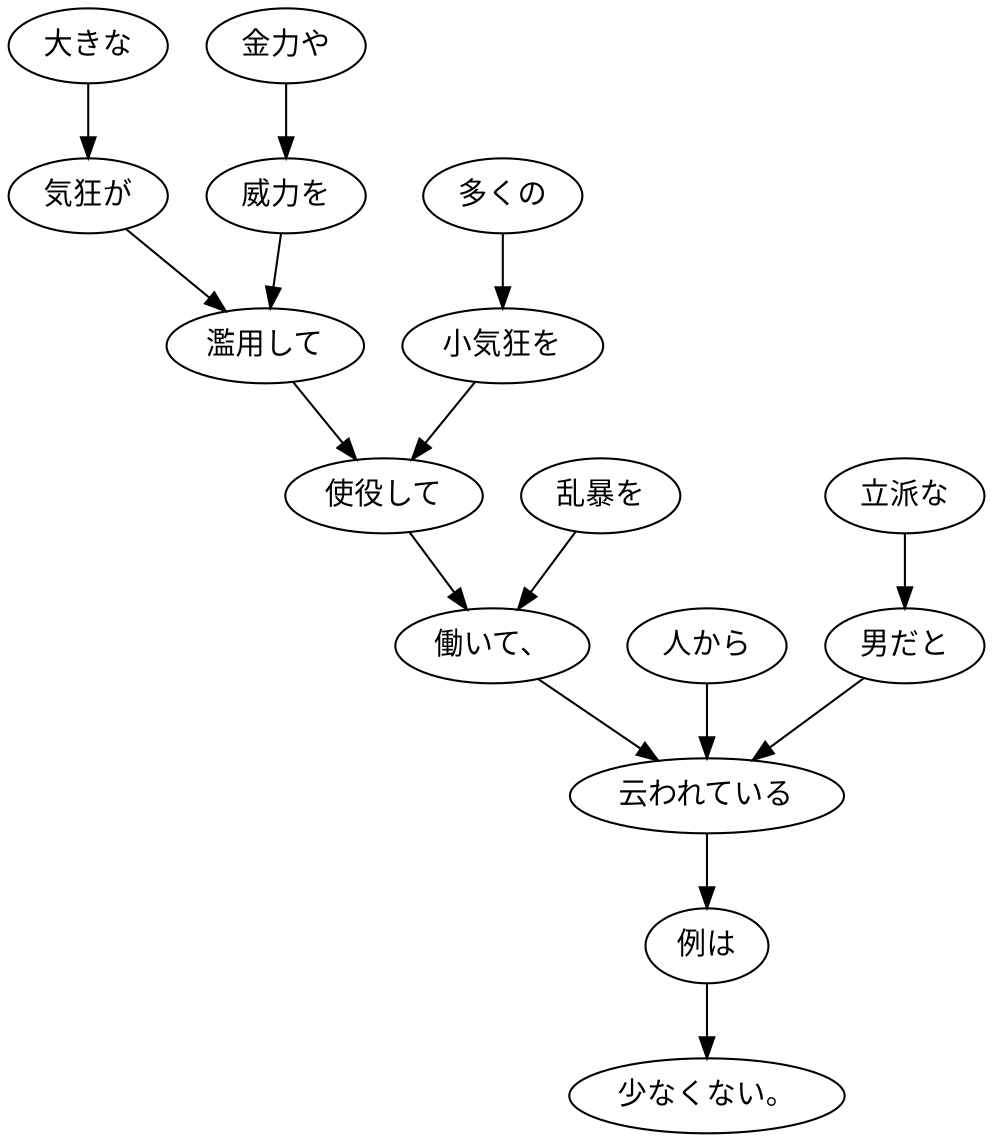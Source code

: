 digraph graph6371 {
	node0 [label="大きな"];
	node1 [label="気狂が"];
	node2 [label="金力や"];
	node3 [label="威力を"];
	node4 [label="濫用して"];
	node5 [label="多くの"];
	node6 [label="小気狂を"];
	node7 [label="使役して"];
	node8 [label="乱暴を"];
	node9 [label="働いて、"];
	node10 [label="人から"];
	node11 [label="立派な"];
	node12 [label="男だと"];
	node13 [label="云われている"];
	node14 [label="例は"];
	node15 [label="少なくない。"];
	node0 -> node1;
	node1 -> node4;
	node2 -> node3;
	node3 -> node4;
	node4 -> node7;
	node5 -> node6;
	node6 -> node7;
	node7 -> node9;
	node8 -> node9;
	node9 -> node13;
	node10 -> node13;
	node11 -> node12;
	node12 -> node13;
	node13 -> node14;
	node14 -> node15;
}
